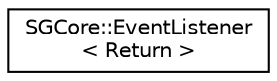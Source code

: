digraph "Graphical Class Hierarchy"
{
 // LATEX_PDF_SIZE
  edge [fontname="Helvetica",fontsize="10",labelfontname="Helvetica",labelfontsize="10"];
  node [fontname="Helvetica",fontsize="10",shape=record];
  rankdir="LR";
  Node0 [label="SGCore::EventListener\l\< Return \>",height=0.2,width=0.4,color="black", fillcolor="white", style="filled",URL="$structSGCore_1_1EventListener.html",tooltip=" "];
}
